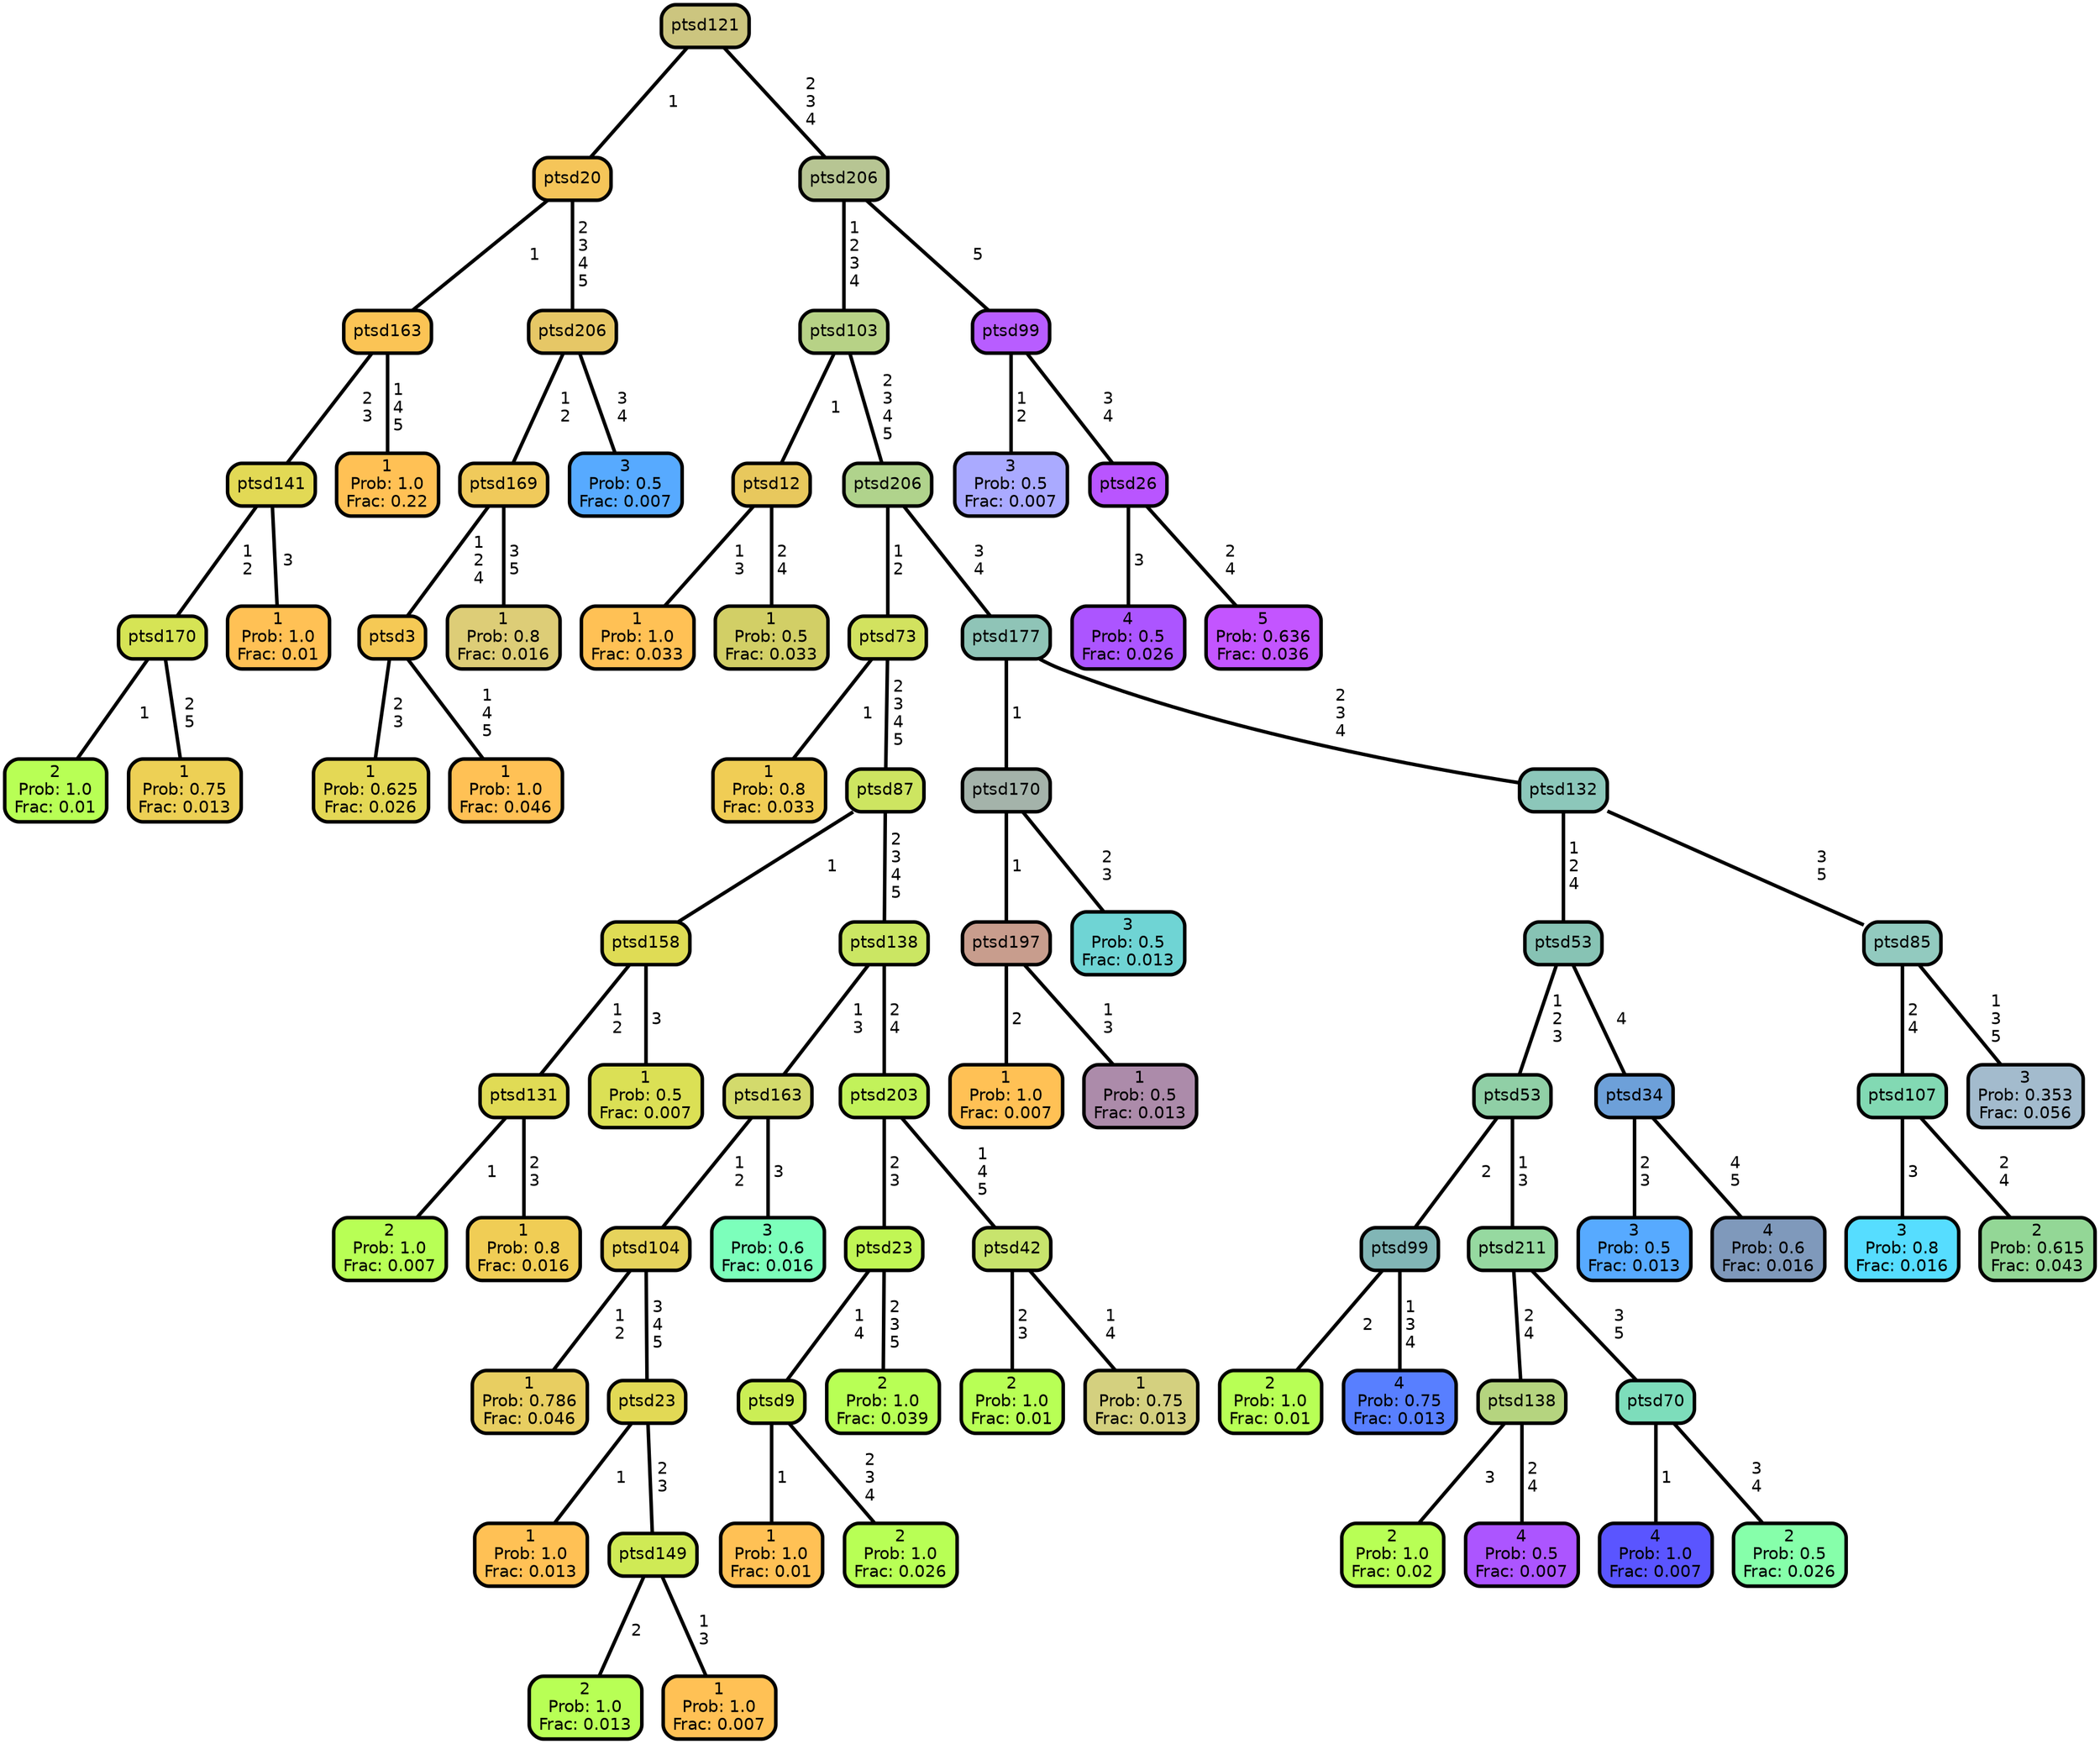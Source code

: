 graph Tree {
node [shape=box, style="filled, rounded",color="black",penwidth="3",fontcolor="black",                 fontname=helvetica] ;
graph [ranksep="0 equally", splines=straight,                 bgcolor=transparent, dpi=60] ;
edge [fontname=helvetica, color=black] ;
0 [label="2
Prob: 1.0
Frac: 0.01", fillcolor="#b8ff55"] ;
1 [label="ptsd170",href=".//ptsd170.svg", fillcolor="#d6e455"] ;
2 [label="1
Prob: 0.75
Frac: 0.013", fillcolor="#edd055"] ;
3 [label="ptsd141",href=".//ptsd141.svg", fillcolor="#e2d955"] ;
4 [label="1
Prob: 1.0
Frac: 0.01", fillcolor="#ffc155"] ;
5 [label="ptsd163",href=".//ptsd163.svg", fillcolor="#fbc455"] ;
6 [label="1
Prob: 1.0
Frac: 0.22", fillcolor="#ffc155"] ;
7 [label="ptsd20",href=".//ptsd20.svg", fillcolor="#f5c559"] ;
8 [label="1
Prob: 0.625
Frac: 0.026", fillcolor="#e4d855"] ;
9 [label="ptsd3",href=".//ptsd3.svg", fillcolor="#f5c955"] ;
10 [label="1
Prob: 1.0
Frac: 0.046", fillcolor="#ffc155"] ;
11 [label="ptsd169",href=".//ptsd169.svg", fillcolor="#f0ca5b"] ;
12 [label="1
Prob: 0.8
Frac: 0.016", fillcolor="#ddcd77"] ;
13 [label="ptsd206",href=".//ptsd206.svg", fillcolor="#e6c766"] ;
14 [label="3
Prob: 0.5
Frac: 0.007", fillcolor="#57aaff"] ;
15 [label="ptsd121",href=".//ptsd121.svg", fillcolor="#ccc57f"] ;
16 [label="1
Prob: 1.0
Frac: 0.033", fillcolor="#ffc155"] ;
17 [label="ptsd12",href=".//ptsd12.svg", fillcolor="#e8c85d"] ;
18 [label="1
Prob: 0.5
Frac: 0.033", fillcolor="#d2cf66"] ;
19 [label="ptsd103",href=".//ptsd103.svg", fillcolor="#b7d286"] ;
20 [label="1
Prob: 0.8
Frac: 0.033", fillcolor="#f0cd55"] ;
21 [label="ptsd73",href=".//ptsd73.svg", fillcolor="#d2e25f"] ;
22 [label="2
Prob: 1.0
Frac: 0.007", fillcolor="#b8ff55"] ;
23 [label="ptsd131",href=".//ptsd131.svg", fillcolor="#e0db55"] ;
24 [label="1
Prob: 0.8
Frac: 0.016", fillcolor="#f0cd55"] ;
25 [label="ptsd158",href=".//ptsd158.svg", fillcolor="#dfdc55"] ;
26 [label="1
Prob: 0.5
Frac: 0.007", fillcolor="#dbe055"] ;
27 [label="ptsd87",href=".//ptsd87.svg", fillcolor="#cde561"] ;
28 [label="1
Prob: 0.786
Frac: 0.046", fillcolor="#e8ce61"] ;
29 [label="ptsd104",href=".//ptsd104.svg", fillcolor="#e6d35c"] ;
30 [label="1
Prob: 1.0
Frac: 0.013", fillcolor="#ffc155"] ;
31 [label="ptsd23",href=".//ptsd23.svg", fillcolor="#e2d955"] ;
32 [label="2
Prob: 1.0
Frac: 0.013", fillcolor="#b8ff55"] ;
33 [label="ptsd149",href=".//ptsd149.svg", fillcolor="#cfea55"] ;
34 [label="1
Prob: 1.0
Frac: 0.007", fillcolor="#ffc155"] ;
35 [label="ptsd163",href=".//ptsd163.svg", fillcolor="#d3da6c"] ;
36 [label="3
Prob: 0.6
Frac: 0.016", fillcolor="#7cffbb"] ;
37 [label="ptsd138",href=".//ptsd138.svg", fillcolor="#cbe663"] ;
38 [label="1
Prob: 1.0
Frac: 0.01", fillcolor="#ffc155"] ;
39 [label="ptsd9",href=".//ptsd9.svg", fillcolor="#cbee55"] ;
40 [label="2
Prob: 1.0
Frac: 0.026", fillcolor="#b8ff55"] ;
41 [label="ptsd23",href=".//ptsd23.svg", fillcolor="#c1f655"] ;
42 [label="2
Prob: 1.0
Frac: 0.039", fillcolor="#b8ff55"] ;
43 [label="ptsd203",href=".//ptsd203.svg", fillcolor="#c2f25a"] ;
44 [label="2
Prob: 1.0
Frac: 0.01", fillcolor="#b8ff55"] ;
45 [label="ptsd42",href=".//ptsd42.svg", fillcolor="#c8e46d"] ;
46 [label="1
Prob: 0.75
Frac: 0.013", fillcolor="#d4d07f"] ;
47 [label="ptsd206",href=".//ptsd206.svg", fillcolor="#b0d38c"] ;
48 [label="1
Prob: 1.0
Frac: 0.007", fillcolor="#ffc155"] ;
49 [label="ptsd197",href=".//ptsd197.svg", fillcolor="#c89d8d"] ;
50 [label="1
Prob: 0.5
Frac: 0.013", fillcolor="#ac8baa"] ;
51 [label="ptsd170",href=".//ptsd170.svg", fillcolor="#a4b3aa"] ;
52 [label="3
Prob: 0.5
Frac: 0.013", fillcolor="#6fd4d4"] ;
53 [label="ptsd177",href=".//ptsd177.svg", fillcolor="#8fc4b7"] ;
54 [label="2
Prob: 1.0
Frac: 0.01", fillcolor="#b8ff55"] ;
55 [label="ptsd99",href=".//ptsd99.svg", fillcolor="#81b6b6"] ;
56 [label="4
Prob: 0.75
Frac: 0.013", fillcolor="#587fff"] ;
57 [label="ptsd53",href=".//ptsd53.svg", fillcolor="#90cfa6"] ;
58 [label="2
Prob: 1.0
Frac: 0.02", fillcolor="#b8ff55"] ;
59 [label="ptsd138",href=".//ptsd138.svg", fillcolor="#b5d47f"] ;
60 [label="4
Prob: 0.5
Frac: 0.007", fillcolor="#ac55ff"] ;
61 [label="ptsd211",href=".//ptsd211.svg", fillcolor="#96d9a0"] ;
62 [label="4
Prob: 1.0
Frac: 0.007", fillcolor="#5a55ff"] ;
63 [label="ptsd70",href=".//ptsd70.svg", fillcolor="#7dddbb"] ;
64 [label="2
Prob: 0.5
Frac: 0.026", fillcolor="#86ffaa"] ;
65 [label="ptsd53",href=".//ptsd53.svg", fillcolor="#87c3b4"] ;
66 [label="3
Prob: 0.5
Frac: 0.013", fillcolor="#57aaff"] ;
67 [label="ptsd34",href=".//ptsd34.svg", fillcolor="#6da0d9"] ;
68 [label="4
Prob: 0.6
Frac: 0.016", fillcolor="#7f99bb"] ;
69 [label="ptsd132",href=".//ptsd132.svg", fillcolor="#8cc7ba"] ;
70 [label="3
Prob: 0.8
Frac: 0.016", fillcolor="#56ddff"] ;
71 [label="ptsd107",href=".//ptsd107.svg", fillcolor="#82d9b3"] ;
72 [label="2
Prob: 0.615
Frac: 0.043", fillcolor="#93d796"] ;
73 [label="ptsd85",href=".//ptsd85.svg", fillcolor="#92cabf"] ;
74 [label="3
Prob: 0.353
Frac: 0.056", fillcolor="#a3bbcd"] ;
75 [label="ptsd206",href=".//ptsd206.svg", fillcolor="#b7c593"] ;
76 [label="3
Prob: 0.5
Frac: 0.007", fillcolor="#aaaaff"] ;
77 [label="ptsd99",href=".//ptsd99.svg", fillcolor="#b85dff"] ;
78 [label="4
Prob: 0.5
Frac: 0.026", fillcolor="#ac55ff"] ;
79 [label="ptsd26",href=".//ptsd26.svg", fillcolor="#b955ff"] ;
80 [label="5
Prob: 0.636
Frac: 0.036", fillcolor="#c355ff"] ;
1 -- 0 [label=" 1",penwidth=3] ;
1 -- 2 [label=" 2\n 5",penwidth=3] ;
3 -- 1 [label=" 1\n 2",penwidth=3] ;
3 -- 4 [label=" 3",penwidth=3] ;
5 -- 3 [label=" 2\n 3",penwidth=3] ;
5 -- 6 [label=" 1\n 4\n 5",penwidth=3] ;
7 -- 5 [label=" 1",penwidth=3] ;
7 -- 13 [label=" 2\n 3\n 4\n 5",penwidth=3] ;
9 -- 8 [label=" 2\n 3",penwidth=3] ;
9 -- 10 [label=" 1\n 4\n 5",penwidth=3] ;
11 -- 9 [label=" 1\n 2\n 4",penwidth=3] ;
11 -- 12 [label=" 3\n 5",penwidth=3] ;
13 -- 11 [label=" 1\n 2",penwidth=3] ;
13 -- 14 [label=" 3\n 4",penwidth=3] ;
15 -- 7 [label=" 1",penwidth=3] ;
15 -- 75 [label=" 2\n 3\n 4",penwidth=3] ;
17 -- 16 [label=" 1\n 3",penwidth=3] ;
17 -- 18 [label=" 2\n 4",penwidth=3] ;
19 -- 17 [label=" 1",penwidth=3] ;
19 -- 47 [label=" 2\n 3\n 4\n 5",penwidth=3] ;
21 -- 20 [label=" 1",penwidth=3] ;
21 -- 27 [label=" 2\n 3\n 4\n 5",penwidth=3] ;
23 -- 22 [label=" 1",penwidth=3] ;
23 -- 24 [label=" 2\n 3",penwidth=3] ;
25 -- 23 [label=" 1\n 2",penwidth=3] ;
25 -- 26 [label=" 3",penwidth=3] ;
27 -- 25 [label=" 1",penwidth=3] ;
27 -- 37 [label=" 2\n 3\n 4\n 5",penwidth=3] ;
29 -- 28 [label=" 1\n 2",penwidth=3] ;
29 -- 31 [label=" 3\n 4\n 5",penwidth=3] ;
31 -- 30 [label=" 1",penwidth=3] ;
31 -- 33 [label=" 2\n 3",penwidth=3] ;
33 -- 32 [label=" 2",penwidth=3] ;
33 -- 34 [label=" 1\n 3",penwidth=3] ;
35 -- 29 [label=" 1\n 2",penwidth=3] ;
35 -- 36 [label=" 3",penwidth=3] ;
37 -- 35 [label=" 1\n 3",penwidth=3] ;
37 -- 43 [label=" 2\n 4",penwidth=3] ;
39 -- 38 [label=" 1",penwidth=3] ;
39 -- 40 [label=" 2\n 3\n 4",penwidth=3] ;
41 -- 39 [label=" 1\n 4",penwidth=3] ;
41 -- 42 [label=" 2\n 3\n 5",penwidth=3] ;
43 -- 41 [label=" 2\n 3",penwidth=3] ;
43 -- 45 [label=" 1\n 4\n 5",penwidth=3] ;
45 -- 44 [label=" 2\n 3",penwidth=3] ;
45 -- 46 [label=" 1\n 4",penwidth=3] ;
47 -- 21 [label=" 1\n 2",penwidth=3] ;
47 -- 53 [label=" 3\n 4",penwidth=3] ;
49 -- 48 [label=" 2",penwidth=3] ;
49 -- 50 [label=" 1\n 3",penwidth=3] ;
51 -- 49 [label=" 1",penwidth=3] ;
51 -- 52 [label=" 2\n 3",penwidth=3] ;
53 -- 51 [label=" 1",penwidth=3] ;
53 -- 69 [label=" 2\n 3\n 4",penwidth=3] ;
55 -- 54 [label=" 2",penwidth=3] ;
55 -- 56 [label=" 1\n 3\n 4",penwidth=3] ;
57 -- 55 [label=" 2",penwidth=3] ;
57 -- 61 [label=" 1\n 3",penwidth=3] ;
59 -- 58 [label=" 3",penwidth=3] ;
59 -- 60 [label=" 2\n 4",penwidth=3] ;
61 -- 59 [label=" 2\n 4",penwidth=3] ;
61 -- 63 [label=" 3\n 5",penwidth=3] ;
63 -- 62 [label=" 1",penwidth=3] ;
63 -- 64 [label=" 3\n 4",penwidth=3] ;
65 -- 57 [label=" 1\n 2\n 3",penwidth=3] ;
65 -- 67 [label=" 4",penwidth=3] ;
67 -- 66 [label=" 2\n 3",penwidth=3] ;
67 -- 68 [label=" 4\n 5",penwidth=3] ;
69 -- 65 [label=" 1\n 2\n 4",penwidth=3] ;
69 -- 73 [label=" 3\n 5",penwidth=3] ;
71 -- 70 [label=" 3",penwidth=3] ;
71 -- 72 [label=" 2\n 4",penwidth=3] ;
73 -- 71 [label=" 2\n 4",penwidth=3] ;
73 -- 74 [label=" 1\n 3\n 5",penwidth=3] ;
75 -- 19 [label=" 1\n 2\n 3\n 4",penwidth=3] ;
75 -- 77 [label=" 5",penwidth=3] ;
77 -- 76 [label=" 1\n 2",penwidth=3] ;
77 -- 79 [label=" 3\n 4",penwidth=3] ;
79 -- 78 [label=" 3",penwidth=3] ;
79 -- 80 [label=" 2\n 4",penwidth=3] ;
{rank = same;}}